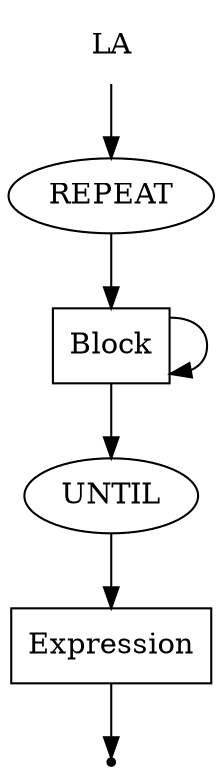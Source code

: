 digraph LA {
  start [label="LA" shape=plaintext];
  A [label="REPEAT" shape=oval];
  B [label="Block" shape=box];
  C [label="UNTIL" shape=oval];
  D [label="Expression" shape=box];
  end [label="" shape=point];
  start -> A;
  A -> B;
  B -> B;
  B -> C;
  C -> D;
  D -> end;
}